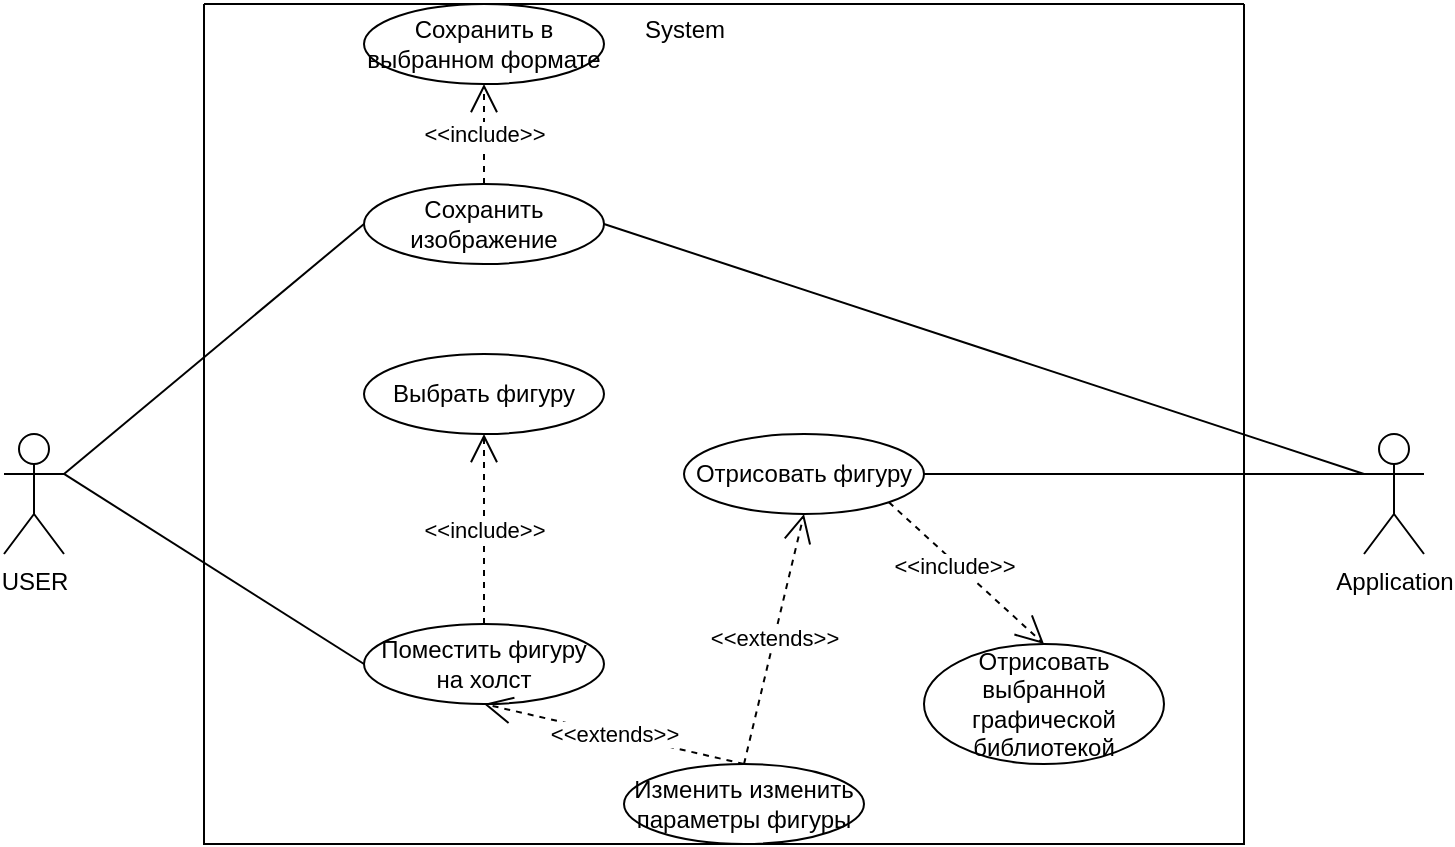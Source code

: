 <mxfile version="21.7.5" type="github">
  <diagram name="Страница — 1" id="8Ea1oaCpZVZsOnpf_MXl">
    <mxGraphModel dx="1195" dy="632" grid="1" gridSize="10" guides="1" tooltips="1" connect="1" arrows="1" fold="1" page="1" pageScale="1" pageWidth="827" pageHeight="1169" math="0" shadow="0">
      <root>
        <mxCell id="0" />
        <mxCell id="1" parent="0" />
        <mxCell id="9oZlGw_E0PTlBS_OEf-N-3" value="USER" style="shape=umlActor;verticalLabelPosition=bottom;verticalAlign=top;html=1;" parent="1" vertex="1">
          <mxGeometry x="20" y="335" width="30" height="60" as="geometry" />
        </mxCell>
        <mxCell id="9oZlGw_E0PTlBS_OEf-N-13" value="" style="endArrow=none;html=1;rounded=0;exitX=1;exitY=0.333;exitDx=0;exitDy=0;exitPerimeter=0;entryX=0;entryY=0.5;entryDx=0;entryDy=0;" parent="1" source="9oZlGw_E0PTlBS_OEf-N-3" target="9oZlGw_E0PTlBS_OEf-N-14" edge="1">
          <mxGeometry width="50" height="50" relative="1" as="geometry">
            <mxPoint x="200" y="400" as="sourcePoint" />
            <mxPoint x="250" y="350" as="targetPoint" />
          </mxGeometry>
        </mxCell>
        <mxCell id="9oZlGw_E0PTlBS_OEf-N-23" value="" style="endArrow=none;html=1;rounded=0;entryX=0;entryY=0.5;entryDx=0;entryDy=0;exitX=1;exitY=0.333;exitDx=0;exitDy=0;exitPerimeter=0;" parent="1" source="9oZlGw_E0PTlBS_OEf-N-3" target="9oZlGw_E0PTlBS_OEf-N-21" edge="1">
          <mxGeometry width="50" height="50" relative="1" as="geometry">
            <mxPoint x="200" y="400" as="sourcePoint" />
            <mxPoint x="250" y="350" as="targetPoint" />
          </mxGeometry>
        </mxCell>
        <mxCell id="9oZlGw_E0PTlBS_OEf-N-30" value="Application" style="shape=umlActor;verticalLabelPosition=bottom;verticalAlign=top;html=1;" parent="1" vertex="1">
          <mxGeometry x="700" y="335" width="30" height="60" as="geometry" />
        </mxCell>
        <mxCell id="9oZlGw_E0PTlBS_OEf-N-31" value="" style="endArrow=none;html=1;rounded=0;exitX=0;exitY=0.333;exitDx=0;exitDy=0;exitPerimeter=0;entryX=1;entryY=0.5;entryDx=0;entryDy=0;" parent="1" source="9oZlGw_E0PTlBS_OEf-N-30" target="9oZlGw_E0PTlBS_OEf-N-21" edge="1">
          <mxGeometry width="50" height="50" relative="1" as="geometry">
            <mxPoint x="230" y="380" as="sourcePoint" />
            <mxPoint x="280" y="330" as="targetPoint" />
          </mxGeometry>
        </mxCell>
        <mxCell id="9oZlGw_E0PTlBS_OEf-N-33" value="" style="swimlane;startSize=0;" parent="1" vertex="1">
          <mxGeometry x="120" y="120" width="520" height="420" as="geometry">
            <mxRectangle x="120" y="120" width="50" height="40" as="alternateBounds" />
          </mxGeometry>
        </mxCell>
        <mxCell id="9oZlGw_E0PTlBS_OEf-N-4" value="Отрисовать фигуру" style="ellipse;whiteSpace=wrap;html=1;" parent="9oZlGw_E0PTlBS_OEf-N-33" vertex="1">
          <mxGeometry x="240" y="215" width="120" height="40" as="geometry" />
        </mxCell>
        <mxCell id="9oZlGw_E0PTlBS_OEf-N-20" value="Изменить изменить параметры фигуры" style="ellipse;whiteSpace=wrap;html=1;" parent="9oZlGw_E0PTlBS_OEf-N-33" vertex="1">
          <mxGeometry x="210" y="380" width="120" height="40" as="geometry" />
        </mxCell>
        <mxCell id="V4i8b1m4TsCkMUbFpvic-2" value="&amp;lt;&amp;lt;extends&amp;gt;&amp;gt;" style="endArrow=open;endSize=12;dashed=1;html=1;rounded=0;entryX=0.5;entryY=1;entryDx=0;entryDy=0;exitX=0.5;exitY=0;exitDx=0;exitDy=0;" edge="1" parent="9oZlGw_E0PTlBS_OEf-N-33" source="9oZlGw_E0PTlBS_OEf-N-20" target="9oZlGw_E0PTlBS_OEf-N-4">
          <mxGeometry width="160" relative="1" as="geometry">
            <mxPoint x="280" y="390" as="sourcePoint" />
            <mxPoint x="150" y="370" as="targetPoint" />
          </mxGeometry>
        </mxCell>
        <mxCell id="V4i8b1m4TsCkMUbFpvic-3" value="Сохранить в выбранном формате" style="ellipse;whiteSpace=wrap;html=1;" vertex="1" parent="9oZlGw_E0PTlBS_OEf-N-33">
          <mxGeometry x="80" width="120" height="40" as="geometry" />
        </mxCell>
        <mxCell id="V4i8b1m4TsCkMUbFpvic-5" value="Отрисовать выбранной графической библиотекой" style="ellipse;whiteSpace=wrap;html=1;" vertex="1" parent="9oZlGw_E0PTlBS_OEf-N-33">
          <mxGeometry x="360" y="320" width="120" height="60" as="geometry" />
        </mxCell>
        <mxCell id="V4i8b1m4TsCkMUbFpvic-6" value="" style="endArrow=open;endSize=12;dashed=1;html=1;rounded=0;exitX=1;exitY=1;exitDx=0;exitDy=0;entryX=0.5;entryY=0;entryDx=0;entryDy=0;" edge="1" parent="9oZlGw_E0PTlBS_OEf-N-33" source="9oZlGw_E0PTlBS_OEf-N-4" target="V4i8b1m4TsCkMUbFpvic-5">
          <mxGeometry width="160" relative="1" as="geometry">
            <mxPoint x="220" y="200" as="sourcePoint" />
            <mxPoint x="380" y="200" as="targetPoint" />
          </mxGeometry>
        </mxCell>
        <mxCell id="V4i8b1m4TsCkMUbFpvic-7" value="&amp;lt;&amp;lt;include&amp;gt;&amp;gt;" style="edgeLabel;html=1;align=center;verticalAlign=middle;resizable=0;points=[];" vertex="1" connectable="0" parent="V4i8b1m4TsCkMUbFpvic-6">
          <mxGeometry x="-0.142" y="-2" relative="1" as="geometry">
            <mxPoint as="offset" />
          </mxGeometry>
        </mxCell>
        <mxCell id="9oZlGw_E0PTlBS_OEf-N-21" value="Сохранить изображение" style="ellipse;whiteSpace=wrap;html=1;" parent="9oZlGw_E0PTlBS_OEf-N-33" vertex="1">
          <mxGeometry x="80" y="90" width="120" height="40" as="geometry" />
        </mxCell>
        <mxCell id="V4i8b1m4TsCkMUbFpvic-4" value="&amp;lt;&amp;lt;include&amp;gt;&amp;gt;" style="endArrow=open;endSize=12;dashed=1;html=1;rounded=0;exitX=0.5;exitY=0;exitDx=0;exitDy=0;entryX=0.5;entryY=1;entryDx=0;entryDy=0;" edge="1" parent="9oZlGw_E0PTlBS_OEf-N-33" source="9oZlGw_E0PTlBS_OEf-N-21" target="V4i8b1m4TsCkMUbFpvic-3">
          <mxGeometry width="160" relative="1" as="geometry">
            <mxPoint x="220" y="140" as="sourcePoint" />
            <mxPoint x="380" y="140" as="targetPoint" />
          </mxGeometry>
        </mxCell>
        <mxCell id="9oZlGw_E0PTlBS_OEf-N-5" value="Выбрать фигуру" style="ellipse;whiteSpace=wrap;html=1;" parent="9oZlGw_E0PTlBS_OEf-N-33" vertex="1">
          <mxGeometry x="80" y="175" width="120" height="40" as="geometry" />
        </mxCell>
        <mxCell id="9oZlGw_E0PTlBS_OEf-N-14" value="Поместить фигуру на холст" style="ellipse;whiteSpace=wrap;html=1;" parent="9oZlGw_E0PTlBS_OEf-N-33" vertex="1">
          <mxGeometry x="80" y="310" width="120" height="40" as="geometry" />
        </mxCell>
        <mxCell id="9oZlGw_E0PTlBS_OEf-N-19" value="&amp;lt;&amp;lt;include&amp;gt;&amp;gt;" style="endArrow=open;endSize=12;dashed=1;html=1;rounded=0;exitX=0.5;exitY=0;exitDx=0;exitDy=0;entryX=0.5;entryY=1;entryDx=0;entryDy=0;" parent="9oZlGw_E0PTlBS_OEf-N-33" source="9oZlGw_E0PTlBS_OEf-N-14" target="9oZlGw_E0PTlBS_OEf-N-5" edge="1">
          <mxGeometry width="160" relative="1" as="geometry">
            <mxPoint x="20" y="190" as="sourcePoint" />
            <mxPoint x="180" y="190" as="targetPoint" />
          </mxGeometry>
        </mxCell>
        <mxCell id="9oZlGw_E0PTlBS_OEf-N-26" value="&amp;lt;&amp;lt;extends&amp;gt;&amp;gt;" style="endArrow=open;endSize=12;dashed=1;html=1;rounded=0;entryX=0.5;entryY=1;entryDx=0;entryDy=0;exitX=0.5;exitY=0;exitDx=0;exitDy=0;" parent="9oZlGw_E0PTlBS_OEf-N-33" source="9oZlGw_E0PTlBS_OEf-N-20" target="9oZlGw_E0PTlBS_OEf-N-14" edge="1">
          <mxGeometry width="160" relative="1" as="geometry">
            <mxPoint x="60" y="230" as="sourcePoint" />
            <mxPoint x="220" y="230" as="targetPoint" />
          </mxGeometry>
        </mxCell>
        <mxCell id="9oZlGw_E0PTlBS_OEf-N-35" value="System" style="text;html=1;align=center;verticalAlign=middle;resizable=0;points=[];autosize=1;strokeColor=none;fillColor=none;" parent="1" vertex="1">
          <mxGeometry x="330" y="118" width="60" height="30" as="geometry" />
        </mxCell>
        <mxCell id="9oZlGw_E0PTlBS_OEf-N-36" value="" style="endArrow=none;html=1;rounded=0;entryX=0;entryY=0.333;entryDx=0;entryDy=0;entryPerimeter=0;exitX=1;exitY=0.5;exitDx=0;exitDy=0;" parent="1" source="9oZlGw_E0PTlBS_OEf-N-4" target="9oZlGw_E0PTlBS_OEf-N-30" edge="1">
          <mxGeometry width="50" height="50" relative="1" as="geometry">
            <mxPoint x="290" y="380" as="sourcePoint" />
            <mxPoint x="340" y="330" as="targetPoint" />
          </mxGeometry>
        </mxCell>
      </root>
    </mxGraphModel>
  </diagram>
</mxfile>
